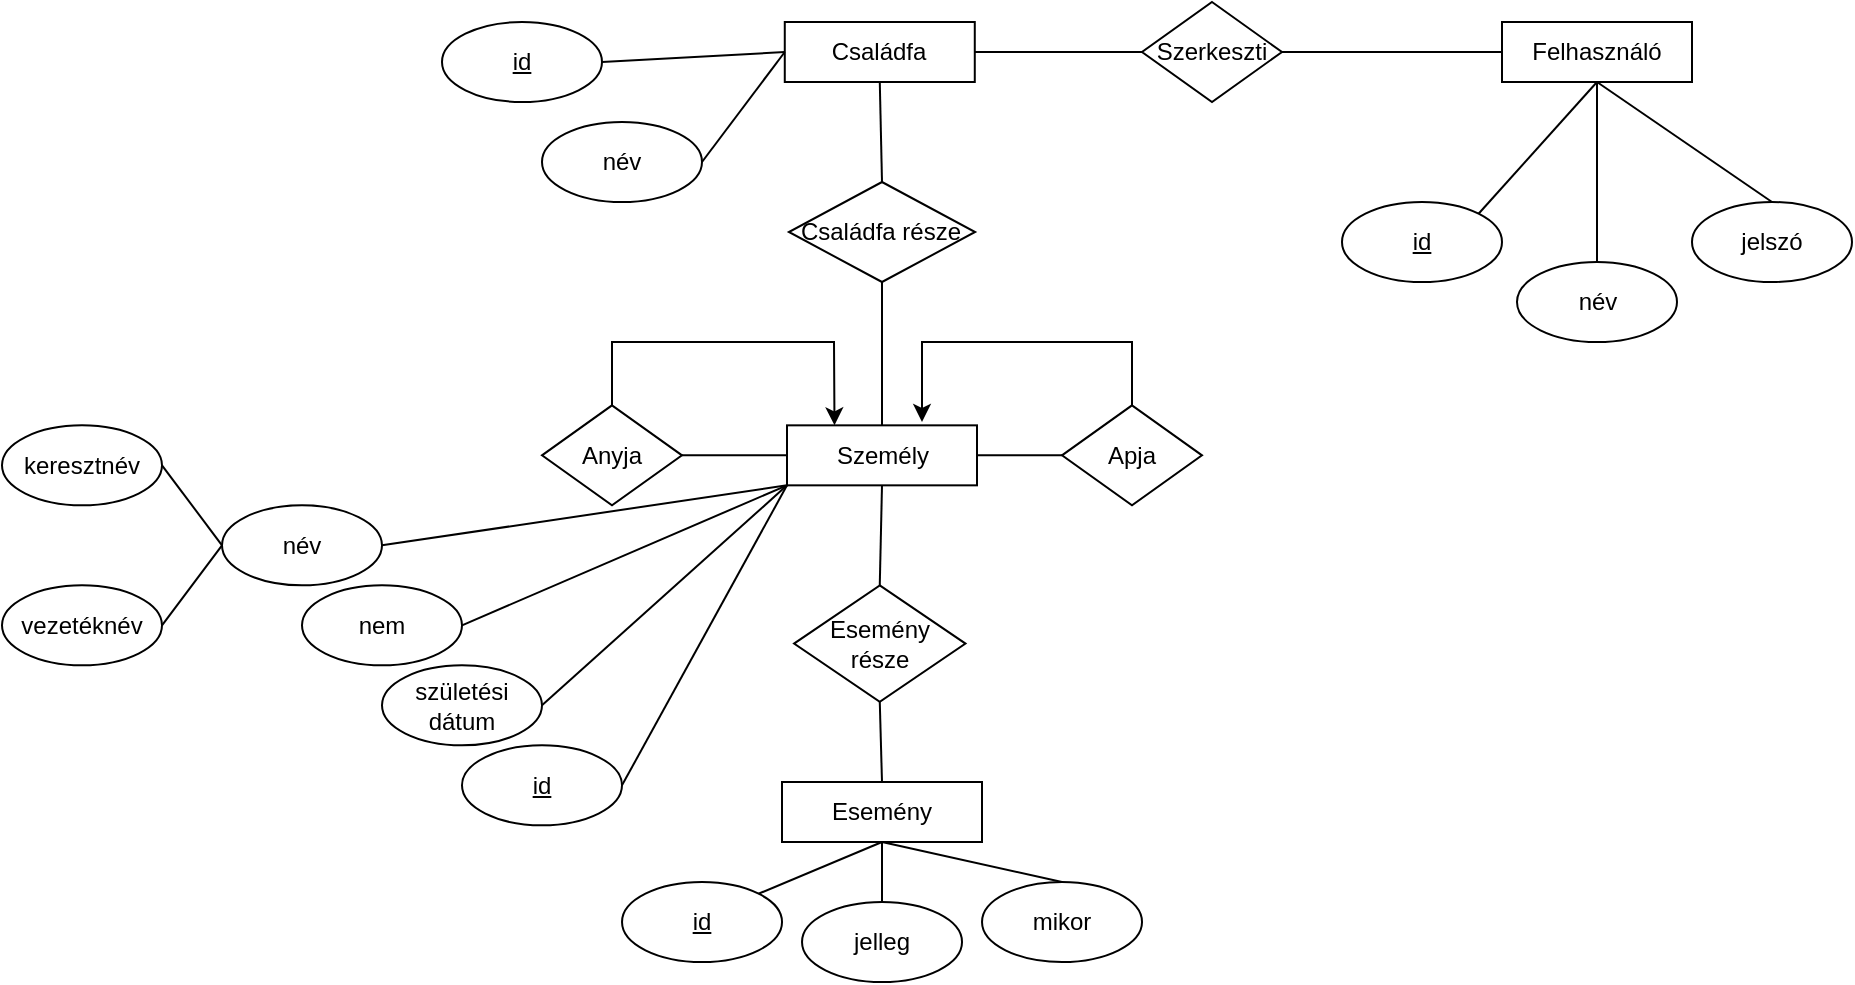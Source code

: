 <mxfile version="24.8.6">
  <diagram name="1 oldal" id="9vh7eyJ1dwKk6i9vnTL6">
    <mxGraphModel dx="1126" dy="520" grid="1" gridSize="10" guides="1" tooltips="1" connect="1" arrows="1" fold="1" page="1" pageScale="1" pageWidth="827" pageHeight="1169" math="0" shadow="0">
      <root>
        <mxCell id="0" />
        <mxCell id="1" parent="0" />
        <mxCell id="SWTcsgD4l01JTWnC3AS4-1" value="Személy" style="rounded=0;whiteSpace=wrap;html=1;" parent="1" vertex="1">
          <mxGeometry x="392.5" y="281.67" width="95" height="30" as="geometry" />
        </mxCell>
        <mxCell id="SWTcsgD4l01JTWnC3AS4-3" value="név" style="ellipse;whiteSpace=wrap;html=1;" parent="1" vertex="1">
          <mxGeometry x="110" y="321.67" width="80" height="40" as="geometry" />
        </mxCell>
        <mxCell id="SWTcsgD4l01JTWnC3AS4-4" value="&lt;div&gt;vezetéknév&lt;/div&gt;" style="ellipse;whiteSpace=wrap;html=1;" parent="1" vertex="1">
          <mxGeometry y="361.67" width="80" height="40" as="geometry" />
        </mxCell>
        <mxCell id="SWTcsgD4l01JTWnC3AS4-5" value="&lt;div&gt;keresztnév&lt;/div&gt;" style="ellipse;whiteSpace=wrap;html=1;" parent="1" vertex="1">
          <mxGeometry y="281.67" width="80" height="40" as="geometry" />
        </mxCell>
        <mxCell id="SWTcsgD4l01JTWnC3AS4-6" value="" style="endArrow=none;html=1;rounded=0;exitX=1;exitY=0.5;exitDx=0;exitDy=0;entryX=0;entryY=1;entryDx=0;entryDy=0;" parent="1" source="SWTcsgD4l01JTWnC3AS4-3" target="SWTcsgD4l01JTWnC3AS4-1" edge="1">
          <mxGeometry width="50" height="50" relative="1" as="geometry">
            <mxPoint x="390" y="310" as="sourcePoint" />
            <mxPoint x="440" y="260" as="targetPoint" />
          </mxGeometry>
        </mxCell>
        <mxCell id="SWTcsgD4l01JTWnC3AS4-7" value="" style="endArrow=none;html=1;rounded=0;exitX=0;exitY=0.5;exitDx=0;exitDy=0;entryX=1;entryY=0.5;entryDx=0;entryDy=0;" parent="1" source="SWTcsgD4l01JTWnC3AS4-3" target="SWTcsgD4l01JTWnC3AS4-5" edge="1">
          <mxGeometry width="50" height="50" relative="1" as="geometry">
            <mxPoint x="380" y="301.67" as="sourcePoint" />
            <mxPoint x="430" y="251.67" as="targetPoint" />
          </mxGeometry>
        </mxCell>
        <mxCell id="SWTcsgD4l01JTWnC3AS4-8" value="" style="endArrow=none;html=1;rounded=0;entryX=1;entryY=0.5;entryDx=0;entryDy=0;exitX=0;exitY=0.5;exitDx=0;exitDy=0;" parent="1" source="SWTcsgD4l01JTWnC3AS4-3" target="SWTcsgD4l01JTWnC3AS4-4" edge="1">
          <mxGeometry width="50" height="50" relative="1" as="geometry">
            <mxPoint x="110" y="351.67" as="sourcePoint" />
            <mxPoint x="90" y="311.67" as="targetPoint" />
          </mxGeometry>
        </mxCell>
        <mxCell id="SWTcsgD4l01JTWnC3AS4-9" value="nem" style="ellipse;whiteSpace=wrap;html=1;" parent="1" vertex="1">
          <mxGeometry x="150" y="361.67" width="80" height="40" as="geometry" />
        </mxCell>
        <mxCell id="SWTcsgD4l01JTWnC3AS4-10" value="születési dátum" style="ellipse;whiteSpace=wrap;html=1;" parent="1" vertex="1">
          <mxGeometry x="190" y="401.67" width="80" height="40" as="geometry" />
        </mxCell>
        <mxCell id="SWTcsgD4l01JTWnC3AS4-12" value="" style="endArrow=none;html=1;rounded=0;entryX=0;entryY=1;entryDx=0;entryDy=0;exitX=1;exitY=0.5;exitDx=0;exitDy=0;" parent="1" source="SWTcsgD4l01JTWnC3AS4-9" target="SWTcsgD4l01JTWnC3AS4-1" edge="1">
          <mxGeometry width="50" height="50" relative="1" as="geometry">
            <mxPoint x="360" y="400" as="sourcePoint" />
            <mxPoint x="410" y="350" as="targetPoint" />
          </mxGeometry>
        </mxCell>
        <mxCell id="SWTcsgD4l01JTWnC3AS4-15" value="" style="endArrow=none;html=1;rounded=0;entryX=0;entryY=1;entryDx=0;entryDy=0;exitX=1;exitY=0.5;exitDx=0;exitDy=0;" parent="1" source="SWTcsgD4l01JTWnC3AS4-10" target="SWTcsgD4l01JTWnC3AS4-1" edge="1">
          <mxGeometry width="50" height="50" relative="1" as="geometry">
            <mxPoint x="250" y="440" as="sourcePoint" />
            <mxPoint x="390" y="320" as="targetPoint" />
          </mxGeometry>
        </mxCell>
        <mxCell id="SWTcsgD4l01JTWnC3AS4-16" value="Anyja" style="rhombus;whiteSpace=wrap;html=1;" parent="1" vertex="1">
          <mxGeometry x="270" y="271.67" width="70" height="50" as="geometry" />
        </mxCell>
        <mxCell id="SWTcsgD4l01JTWnC3AS4-17" value="Apja" style="rhombus;whiteSpace=wrap;html=1;" parent="1" vertex="1">
          <mxGeometry x="530" y="271.67" width="70" height="50" as="geometry" />
        </mxCell>
        <mxCell id="SWTcsgD4l01JTWnC3AS4-18" value="" style="endArrow=none;html=1;rounded=0;exitX=1;exitY=0.5;exitDx=0;exitDy=0;entryX=0;entryY=0.5;entryDx=0;entryDy=0;" parent="1" source="SWTcsgD4l01JTWnC3AS4-16" target="SWTcsgD4l01JTWnC3AS4-1" edge="1">
          <mxGeometry width="50" height="50" relative="1" as="geometry">
            <mxPoint x="360" y="280" as="sourcePoint" />
            <mxPoint x="410" y="230" as="targetPoint" />
          </mxGeometry>
        </mxCell>
        <mxCell id="SWTcsgD4l01JTWnC3AS4-20" value="" style="endArrow=none;html=1;rounded=0;exitX=1;exitY=0.5;exitDx=0;exitDy=0;entryX=0;entryY=0.5;entryDx=0;entryDy=0;" parent="1" source="SWTcsgD4l01JTWnC3AS4-1" target="SWTcsgD4l01JTWnC3AS4-17" edge="1">
          <mxGeometry width="50" height="50" relative="1" as="geometry">
            <mxPoint x="296" y="283" as="sourcePoint" />
            <mxPoint x="380" y="280" as="targetPoint" />
          </mxGeometry>
        </mxCell>
        <mxCell id="SWTcsgD4l01JTWnC3AS4-21" value="" style="endArrow=classic;html=1;rounded=0;exitX=0.5;exitY=0;exitDx=0;exitDy=0;entryX=0.25;entryY=0;entryDx=0;entryDy=0;" parent="1" source="SWTcsgD4l01JTWnC3AS4-16" target="SWTcsgD4l01JTWnC3AS4-1" edge="1">
          <mxGeometry width="50" height="50" relative="1" as="geometry">
            <mxPoint x="360" y="280" as="sourcePoint" />
            <mxPoint x="370" y="240" as="targetPoint" />
            <Array as="points">
              <mxPoint x="305" y="240" />
              <mxPoint x="416" y="240" />
            </Array>
          </mxGeometry>
        </mxCell>
        <mxCell id="SWTcsgD4l01JTWnC3AS4-22" value="" style="endArrow=classic;html=1;rounded=0;exitX=0.5;exitY=0;exitDx=0;exitDy=0;" parent="1" source="SWTcsgD4l01JTWnC3AS4-17" edge="1">
          <mxGeometry width="50" height="50" relative="1" as="geometry">
            <mxPoint x="210" y="250" as="sourcePoint" />
            <mxPoint x="460" y="280" as="targetPoint" />
            <Array as="points">
              <mxPoint x="565" y="240" />
              <mxPoint x="460" y="240" />
            </Array>
          </mxGeometry>
        </mxCell>
        <mxCell id="SWTcsgD4l01JTWnC3AS4-32" value="mikor" style="ellipse;whiteSpace=wrap;html=1;" parent="1" vertex="1">
          <mxGeometry x="490.01" y="510" width="80" height="40" as="geometry" />
        </mxCell>
        <mxCell id="SWTcsgD4l01JTWnC3AS4-33" value="jelleg" style="ellipse;whiteSpace=wrap;html=1;" parent="1" vertex="1">
          <mxGeometry x="400.01" y="520" width="80" height="40" as="geometry" />
        </mxCell>
        <mxCell id="SWTcsgD4l01JTWnC3AS4-34" value="" style="endArrow=none;html=1;rounded=0;entryX=0.5;entryY=1;entryDx=0;entryDy=0;exitX=0.5;exitY=0;exitDx=0;exitDy=0;" parent="1" source="SWTcsgD4l01JTWnC3AS4-33" edge="1">
          <mxGeometry width="50" height="50" relative="1" as="geometry">
            <mxPoint x="330" y="450" as="sourcePoint" />
            <mxPoint x="440" y="490" as="targetPoint" />
          </mxGeometry>
        </mxCell>
        <mxCell id="SWTcsgD4l01JTWnC3AS4-35" value="" style="endArrow=none;html=1;rounded=0;entryX=0.5;entryY=1;entryDx=0;entryDy=0;exitX=0.5;exitY=0;exitDx=0;exitDy=0;" parent="1" source="SWTcsgD4l01JTWnC3AS4-32" edge="1">
          <mxGeometry width="50" height="50" relative="1" as="geometry">
            <mxPoint x="440" y="600" as="sourcePoint" />
            <mxPoint x="440" y="490" as="targetPoint" />
          </mxGeometry>
        </mxCell>
        <mxCell id="SWTcsgD4l01JTWnC3AS4-38" value="" style="endArrow=none;html=1;rounded=0;entryX=0.5;entryY=1;entryDx=0;entryDy=0;exitX=0.5;exitY=0;exitDx=0;exitDy=0;" parent="1" source="SWTcsgD4l01JTWnC3AS4-37" target="SWTcsgD4l01JTWnC3AS4-1" edge="1">
          <mxGeometry width="50" height="50" relative="1" as="geometry">
            <mxPoint x="470" y="350" as="sourcePoint" />
            <mxPoint x="440" y="360" as="targetPoint" />
          </mxGeometry>
        </mxCell>
        <mxCell id="SWTcsgD4l01JTWnC3AS4-41" value="Felhasználó" style="rounded=0;whiteSpace=wrap;html=1;" parent="1" vertex="1">
          <mxGeometry x="750" y="80" width="95" height="30" as="geometry" />
        </mxCell>
        <mxCell id="SWTcsgD4l01JTWnC3AS4-42" value="&lt;u&gt;id&lt;/u&gt;" style="ellipse;whiteSpace=wrap;html=1;" parent="1" vertex="1">
          <mxGeometry x="670" y="170" width="80" height="40" as="geometry" />
        </mxCell>
        <mxCell id="SWTcsgD4l01JTWnC3AS4-43" value="név" style="ellipse;whiteSpace=wrap;html=1;" parent="1" vertex="1">
          <mxGeometry x="757.5" y="200" width="80" height="40" as="geometry" />
        </mxCell>
        <mxCell id="SWTcsgD4l01JTWnC3AS4-45" value="jelszó" style="ellipse;whiteSpace=wrap;html=1;" parent="1" vertex="1">
          <mxGeometry x="845" y="170" width="80" height="40" as="geometry" />
        </mxCell>
        <mxCell id="SWTcsgD4l01JTWnC3AS4-46" value="" style="endArrow=none;html=1;rounded=0;entryX=0.5;entryY=1;entryDx=0;entryDy=0;exitX=1;exitY=0;exitDx=0;exitDy=0;" parent="1" source="SWTcsgD4l01JTWnC3AS4-42" target="SWTcsgD4l01JTWnC3AS4-41" edge="1">
          <mxGeometry width="50" height="50" relative="1" as="geometry">
            <mxPoint x="715" y="170" as="sourcePoint" />
            <mxPoint x="445" y="270" as="targetPoint" />
          </mxGeometry>
        </mxCell>
        <mxCell id="SWTcsgD4l01JTWnC3AS4-47" value="" style="endArrow=none;html=1;rounded=0;exitX=0.5;exitY=0;exitDx=0;exitDy=0;entryX=0.5;entryY=1;entryDx=0;entryDy=0;" parent="1" source="SWTcsgD4l01JTWnC3AS4-43" target="SWTcsgD4l01JTWnC3AS4-41" edge="1">
          <mxGeometry width="50" height="50" relative="1" as="geometry">
            <mxPoint x="725" y="180" as="sourcePoint" />
            <mxPoint x="795" y="140" as="targetPoint" />
          </mxGeometry>
        </mxCell>
        <mxCell id="SWTcsgD4l01JTWnC3AS4-48" value="" style="endArrow=none;html=1;rounded=0;exitX=0.5;exitY=0;exitDx=0;exitDy=0;entryX=0.5;entryY=1;entryDx=0;entryDy=0;" parent="1" source="SWTcsgD4l01JTWnC3AS4-45" target="SWTcsgD4l01JTWnC3AS4-41" edge="1">
          <mxGeometry width="50" height="50" relative="1" as="geometry">
            <mxPoint x="735" y="190" as="sourcePoint" />
            <mxPoint x="795" y="140" as="targetPoint" />
          </mxGeometry>
        </mxCell>
        <mxCell id="VMeZs3ygDT83MNl5--wN-6" value="" style="group" parent="1" vertex="1" connectable="0">
          <mxGeometry x="388.89" y="361.67" width="100" height="61.67" as="geometry" />
        </mxCell>
        <mxCell id="SWTcsgD4l01JTWnC3AS4-37" value="Esemény&lt;div&gt;része&lt;/div&gt;" style="rhombus;whiteSpace=wrap;html=1;" parent="VMeZs3ygDT83MNl5--wN-6" vertex="1">
          <mxGeometry x="7.14" width="85.71" height="58.24" as="geometry" />
        </mxCell>
        <mxCell id="VMeZs3ygDT83MNl5--wN-7" value="" style="group" parent="1" vertex="1" connectable="0">
          <mxGeometry x="390" y="460" width="100" height="30" as="geometry" />
        </mxCell>
        <mxCell id="SWTcsgD4l01JTWnC3AS4-30" value="Esemény" style="rounded=0;whiteSpace=wrap;html=1;" parent="VMeZs3ygDT83MNl5--wN-7" vertex="1">
          <mxGeometry width="100" height="30" as="geometry" />
        </mxCell>
        <mxCell id="VMeZs3ygDT83MNl5--wN-8" value="&lt;u&gt;id&lt;/u&gt;" style="ellipse;whiteSpace=wrap;html=1;" parent="1" vertex="1">
          <mxGeometry x="230" y="441.67" width="80" height="40" as="geometry" />
        </mxCell>
        <mxCell id="VMeZs3ygDT83MNl5--wN-9" value="" style="endArrow=none;html=1;rounded=0;entryX=0;entryY=1;entryDx=0;entryDy=0;exitX=1;exitY=0.5;exitDx=0;exitDy=0;" parent="1" source="VMeZs3ygDT83MNl5--wN-8" target="SWTcsgD4l01JTWnC3AS4-1" edge="1">
          <mxGeometry width="50" height="50" relative="1" as="geometry">
            <mxPoint x="290" y="440" as="sourcePoint" />
            <mxPoint x="403" y="322" as="targetPoint" />
          </mxGeometry>
        </mxCell>
        <mxCell id="VMeZs3ygDT83MNl5--wN-10" value="Családfa" style="rounded=0;whiteSpace=wrap;html=1;" parent="1" vertex="1">
          <mxGeometry x="391.39" y="80" width="95" height="30" as="geometry" />
        </mxCell>
        <mxCell id="VMeZs3ygDT83MNl5--wN-11" value="&lt;u&gt;id&lt;/u&gt;" style="ellipse;whiteSpace=wrap;html=1;" parent="1" vertex="1">
          <mxGeometry x="220" y="80" width="80" height="40" as="geometry" />
        </mxCell>
        <mxCell id="VMeZs3ygDT83MNl5--wN-12" value="" style="endArrow=none;html=1;rounded=0;exitX=1;exitY=0.5;exitDx=0;exitDy=0;entryX=0;entryY=0.5;entryDx=0;entryDy=0;" parent="1" source="VMeZs3ygDT83MNl5--wN-11" target="VMeZs3ygDT83MNl5--wN-10" edge="1">
          <mxGeometry width="50" height="50" relative="1" as="geometry">
            <mxPoint x="200" y="352" as="sourcePoint" />
            <mxPoint x="403" y="322" as="targetPoint" />
          </mxGeometry>
        </mxCell>
        <mxCell id="VMeZs3ygDT83MNl5--wN-13" value="név" style="ellipse;whiteSpace=wrap;html=1;" parent="1" vertex="1">
          <mxGeometry x="270" y="130" width="80" height="40" as="geometry" />
        </mxCell>
        <mxCell id="VMeZs3ygDT83MNl5--wN-14" value="" style="endArrow=none;html=1;rounded=0;exitX=1;exitY=0.5;exitDx=0;exitDy=0;entryX=0;entryY=0.5;entryDx=0;entryDy=0;" parent="1" source="VMeZs3ygDT83MNl5--wN-13" target="VMeZs3ygDT83MNl5--wN-10" edge="1">
          <mxGeometry width="50" height="50" relative="1" as="geometry">
            <mxPoint x="290" y="40" as="sourcePoint" />
            <mxPoint x="403" y="50" as="targetPoint" />
          </mxGeometry>
        </mxCell>
        <mxCell id="VMeZs3ygDT83MNl5--wN-15" value="Családfa része" style="rhombus;whiteSpace=wrap;html=1;" parent="1" vertex="1">
          <mxGeometry x="393.45" y="160" width="93.11" height="50" as="geometry" />
        </mxCell>
        <mxCell id="VMeZs3ygDT83MNl5--wN-16" value="" style="endArrow=none;html=1;rounded=0;exitX=0.5;exitY=0;exitDx=0;exitDy=0;entryX=0.5;entryY=1;entryDx=0;entryDy=0;" parent="1" source="VMeZs3ygDT83MNl5--wN-15" target="VMeZs3ygDT83MNl5--wN-10" edge="1">
          <mxGeometry width="50" height="50" relative="1" as="geometry">
            <mxPoint x="320" y="100" as="sourcePoint" />
            <mxPoint x="393" y="50" as="targetPoint" />
          </mxGeometry>
        </mxCell>
        <mxCell id="VMeZs3ygDT83MNl5--wN-17" value="" style="endArrow=none;html=1;rounded=0;exitX=0.5;exitY=0;exitDx=0;exitDy=0;entryX=0.5;entryY=1;entryDx=0;entryDy=0;" parent="1" source="SWTcsgD4l01JTWnC3AS4-1" target="VMeZs3ygDT83MNl5--wN-15" edge="1">
          <mxGeometry width="50" height="50" relative="1" as="geometry">
            <mxPoint x="449" y="115" as="sourcePoint" />
            <mxPoint x="449" y="65" as="targetPoint" />
          </mxGeometry>
        </mxCell>
        <mxCell id="m_e9KsyyT7LO2ownDKzG-1" value="Szerkeszti" style="rhombus;whiteSpace=wrap;html=1;" parent="1" vertex="1">
          <mxGeometry x="570" y="70.0" width="70" height="50" as="geometry" />
        </mxCell>
        <mxCell id="m_e9KsyyT7LO2ownDKzG-2" value="" style="endArrow=none;html=1;rounded=0;exitX=1;exitY=0.5;exitDx=0;exitDy=0;entryX=0;entryY=0.5;entryDx=0;entryDy=0;" parent="1" source="VMeZs3ygDT83MNl5--wN-10" target="m_e9KsyyT7LO2ownDKzG-1" edge="1">
          <mxGeometry width="50" height="50" relative="1" as="geometry">
            <mxPoint x="360" y="160" as="sourcePoint" />
            <mxPoint x="401" y="105" as="targetPoint" />
          </mxGeometry>
        </mxCell>
        <mxCell id="m_e9KsyyT7LO2ownDKzG-3" value="" style="endArrow=none;html=1;rounded=0;exitX=0;exitY=0.5;exitDx=0;exitDy=0;entryX=1;entryY=0.5;entryDx=0;entryDy=0;" parent="1" source="SWTcsgD4l01JTWnC3AS4-41" target="m_e9KsyyT7LO2ownDKzG-1" edge="1">
          <mxGeometry width="50" height="50" relative="1" as="geometry">
            <mxPoint x="360" y="160" as="sourcePoint" />
            <mxPoint x="401" y="105" as="targetPoint" />
          </mxGeometry>
        </mxCell>
        <mxCell id="m_e9KsyyT7LO2ownDKzG-8" value="" style="endArrow=none;html=1;rounded=0;entryX=0.5;entryY=1;entryDx=0;entryDy=0;exitX=0.5;exitY=0;exitDx=0;exitDy=0;" parent="1" source="SWTcsgD4l01JTWnC3AS4-30" target="SWTcsgD4l01JTWnC3AS4-37" edge="1">
          <mxGeometry width="50" height="50" relative="1" as="geometry">
            <mxPoint x="450" y="370" as="sourcePoint" />
            <mxPoint x="450" y="322" as="targetPoint" />
          </mxGeometry>
        </mxCell>
        <mxCell id="m_e9KsyyT7LO2ownDKzG-9" value="&lt;u&gt;id&lt;/u&gt;" style="ellipse;whiteSpace=wrap;html=1;" parent="1" vertex="1">
          <mxGeometry x="310.01" y="510" width="80" height="40" as="geometry" />
        </mxCell>
        <mxCell id="m_e9KsyyT7LO2ownDKzG-10" value="" style="endArrow=none;html=1;rounded=0;entryX=0.5;entryY=1;entryDx=0;entryDy=0;exitX=1;exitY=0;exitDx=0;exitDy=0;" parent="1" source="m_e9KsyyT7LO2ownDKzG-9" target="SWTcsgD4l01JTWnC3AS4-30" edge="1">
          <mxGeometry width="50" height="50" relative="1" as="geometry">
            <mxPoint x="464" y="520" as="sourcePoint" />
            <mxPoint x="450" y="500" as="targetPoint" />
          </mxGeometry>
        </mxCell>
      </root>
    </mxGraphModel>
  </diagram>
</mxfile>

